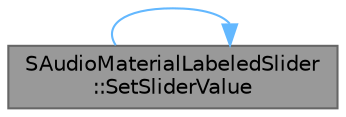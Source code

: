 digraph "SAudioMaterialLabeledSlider::SetSliderValue"
{
 // INTERACTIVE_SVG=YES
 // LATEX_PDF_SIZE
  bgcolor="transparent";
  edge [fontname=Helvetica,fontsize=10,labelfontname=Helvetica,labelfontsize=10];
  node [fontname=Helvetica,fontsize=10,shape=box,height=0.2,width=0.4];
  rankdir="LR";
  Node1 [id="Node000001",label="SAudioMaterialLabeledSlider\l::SetSliderValue",height=0.2,width=0.4,color="gray40", fillcolor="grey60", style="filled", fontcolor="black",tooltip="Set the slider's linear (0-1 normalized) value."];
  Node1 -> Node1 [id="edge1_Node000001_Node000001",color="steelblue1",style="solid",tooltip=" "];
}
